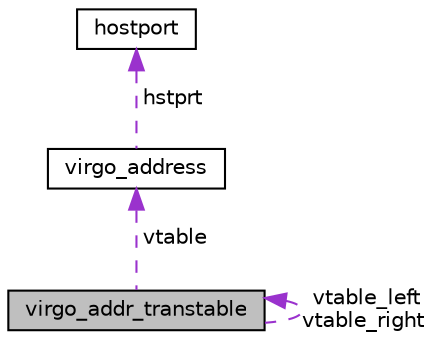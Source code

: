 digraph "virgo_addr_transtable"
{
 // LATEX_PDF_SIZE
  edge [fontname="Helvetica",fontsize="10",labelfontname="Helvetica",labelfontsize="10"];
  node [fontname="Helvetica",fontsize="10",shape=record];
  Node1 [label="virgo_addr_transtable",height=0.2,width=0.4,color="black", fillcolor="grey75", style="filled", fontcolor="black",tooltip=" "];
  Node2 -> Node1 [dir="back",color="darkorchid3",fontsize="10",style="dashed",label=" vtable" ,fontname="Helvetica"];
  Node2 [label="virgo_address",height=0.2,width=0.4,color="black", fillcolor="white", style="filled",URL="$structvirgo__address.html",tooltip=" "];
  Node3 -> Node2 [dir="back",color="darkorchid3",fontsize="10",style="dashed",label=" hstprt" ,fontname="Helvetica"];
  Node3 [label="hostport",height=0.2,width=0.4,color="black", fillcolor="white", style="filled",URL="$structhostport.html",tooltip=" "];
  Node1 -> Node1 [dir="back",color="darkorchid3",fontsize="10",style="dashed",label=" vtable_left\nvtable_right" ,fontname="Helvetica"];
}
